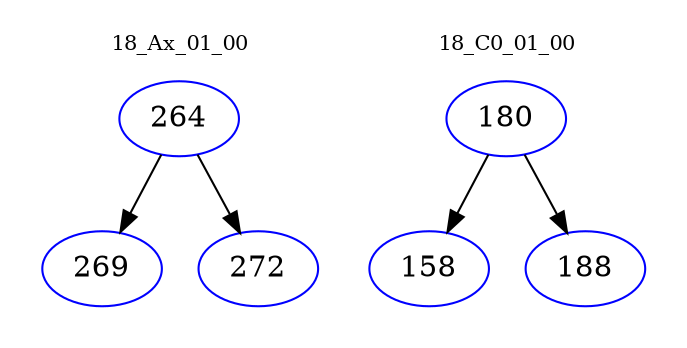 digraph{
subgraph cluster_0 {
color = white
label = "18_Ax_01_00";
fontsize=10;
T0_264 [label="264", color="blue"]
T0_264 -> T0_269 [color="black"]
T0_269 [label="269", color="blue"]
T0_264 -> T0_272 [color="black"]
T0_272 [label="272", color="blue"]
}
subgraph cluster_1 {
color = white
label = "18_C0_01_00";
fontsize=10;
T1_180 [label="180", color="blue"]
T1_180 -> T1_158 [color="black"]
T1_158 [label="158", color="blue"]
T1_180 -> T1_188 [color="black"]
T1_188 [label="188", color="blue"]
}
}
